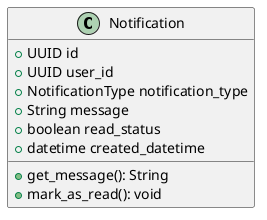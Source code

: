 @startuml
class Notification {
  {field} +UUID id
  +UUID user_id
  +NotificationType notification_type
  +String message
  +boolean read_status
  +datetime created_datetime

  {method} +get_message(): String
  +mark_as_read(): void
}
@enduml
